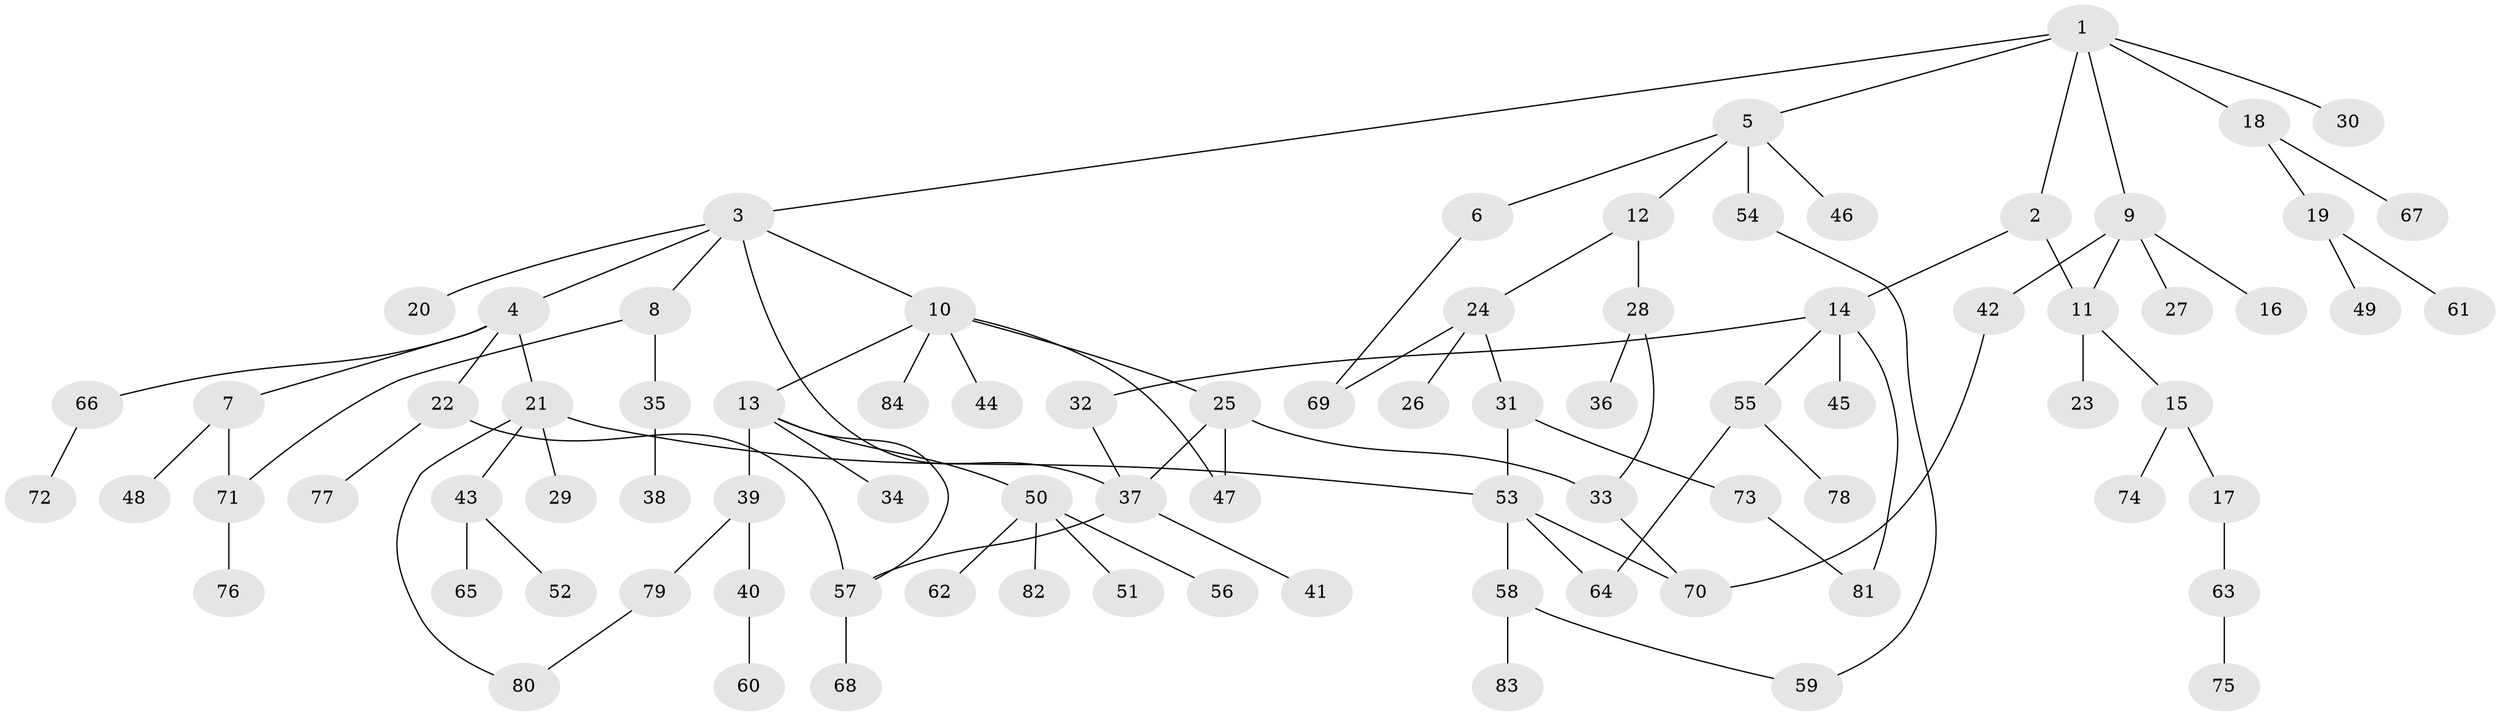 // coarse degree distribution, {5: 0.06896551724137931, 3: 0.22413793103448276, 4: 0.13793103448275862, 1: 0.22413793103448276, 2: 0.3448275862068966}
// Generated by graph-tools (version 1.1) at 2025/36/03/04/25 23:36:03]
// undirected, 84 vertices, 99 edges
graph export_dot {
  node [color=gray90,style=filled];
  1;
  2;
  3;
  4;
  5;
  6;
  7;
  8;
  9;
  10;
  11;
  12;
  13;
  14;
  15;
  16;
  17;
  18;
  19;
  20;
  21;
  22;
  23;
  24;
  25;
  26;
  27;
  28;
  29;
  30;
  31;
  32;
  33;
  34;
  35;
  36;
  37;
  38;
  39;
  40;
  41;
  42;
  43;
  44;
  45;
  46;
  47;
  48;
  49;
  50;
  51;
  52;
  53;
  54;
  55;
  56;
  57;
  58;
  59;
  60;
  61;
  62;
  63;
  64;
  65;
  66;
  67;
  68;
  69;
  70;
  71;
  72;
  73;
  74;
  75;
  76;
  77;
  78;
  79;
  80;
  81;
  82;
  83;
  84;
  1 -- 2;
  1 -- 3;
  1 -- 5;
  1 -- 9;
  1 -- 18;
  1 -- 30;
  2 -- 14;
  2 -- 11;
  3 -- 4;
  3 -- 8;
  3 -- 10;
  3 -- 20;
  3 -- 37;
  4 -- 7;
  4 -- 21;
  4 -- 22;
  4 -- 66;
  5 -- 6;
  5 -- 12;
  5 -- 46;
  5 -- 54;
  6 -- 69;
  7 -- 48;
  7 -- 71;
  8 -- 35;
  8 -- 71;
  9 -- 11;
  9 -- 16;
  9 -- 27;
  9 -- 42;
  10 -- 13;
  10 -- 25;
  10 -- 44;
  10 -- 84;
  10 -- 47;
  11 -- 15;
  11 -- 23;
  12 -- 24;
  12 -- 28;
  13 -- 34;
  13 -- 39;
  13 -- 50;
  13 -- 57;
  14 -- 32;
  14 -- 45;
  14 -- 55;
  14 -- 81;
  15 -- 17;
  15 -- 74;
  17 -- 63;
  18 -- 19;
  18 -- 67;
  19 -- 49;
  19 -- 61;
  21 -- 29;
  21 -- 43;
  21 -- 53;
  21 -- 80;
  22 -- 77;
  22 -- 57;
  24 -- 26;
  24 -- 31;
  24 -- 69;
  25 -- 47;
  25 -- 33;
  25 -- 37;
  28 -- 33;
  28 -- 36;
  31 -- 73;
  31 -- 53;
  32 -- 37;
  33 -- 70;
  35 -- 38;
  37 -- 41;
  37 -- 57;
  39 -- 40;
  39 -- 79;
  40 -- 60;
  42 -- 70;
  43 -- 52;
  43 -- 65;
  50 -- 51;
  50 -- 56;
  50 -- 62;
  50 -- 82;
  53 -- 58;
  53 -- 70;
  53 -- 64;
  54 -- 59;
  55 -- 64;
  55 -- 78;
  57 -- 68;
  58 -- 59;
  58 -- 83;
  63 -- 75;
  66 -- 72;
  71 -- 76;
  73 -- 81;
  79 -- 80;
}
